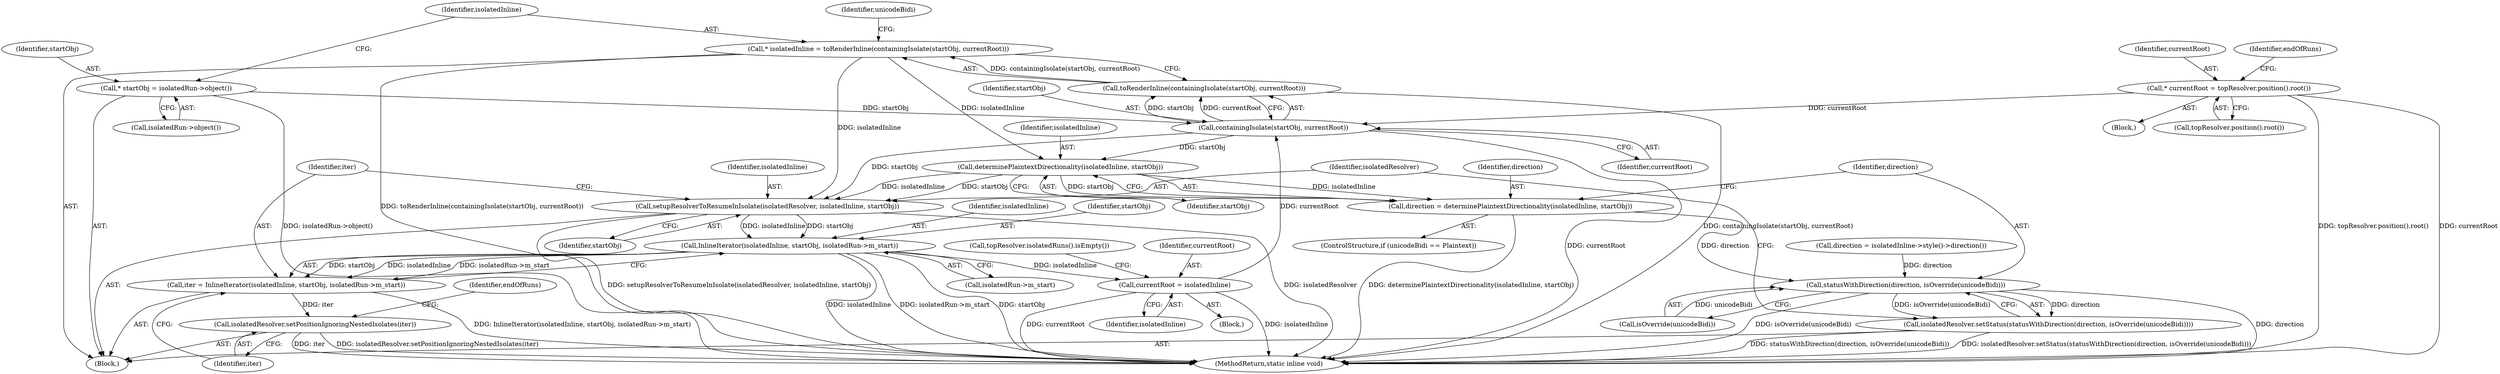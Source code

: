 digraph "1_Chrome_248a92c21c20c14b5983680c50e1d8b73fc79a2f@pointer" {
"1000139" [label="(Call,* isolatedInline = toRenderInline(containingIsolate(startObj, currentRoot)))"];
"1000141" [label="(Call,toRenderInline(containingIsolate(startObj, currentRoot)))"];
"1000142" [label="(Call,containingIsolate(startObj, currentRoot))"];
"1000135" [label="(Call,* startObj = isolatedRun->object())"];
"1000212" [label="(Call,currentRoot = isolatedInline)"];
"1000188" [label="(Call,InlineIterator(isolatedInline, startObj, isolatedRun->m_start))"];
"1000181" [label="(Call,setupResolverToResumeInIsolate(isolatedResolver, isolatedInline, startObj))"];
"1000139" [label="(Call,* isolatedInline = toRenderInline(containingIsolate(startObj, currentRoot)))"];
"1000160" [label="(Call,determinePlaintextDirectionality(isolatedInline, startObj))"];
"1000118" [label="(Call,* currentRoot = topResolver.position().root())"];
"1000158" [label="(Call,direction = determinePlaintextDirectionality(isolatedInline, startObj))"];
"1000177" [label="(Call,statusWithDirection(direction, isOverride(unicodeBidi)))"];
"1000176" [label="(Call,isolatedResolver.setStatus(statusWithDirection(direction, isOverride(unicodeBidi))))"];
"1000186" [label="(Call,iter = InlineIterator(isolatedInline, startObj, isolatedRun->m_start))"];
"1000194" [label="(Call,isolatedResolver.setPositionIgnoringNestedIsolates(iter))"];
"1000214" [label="(Identifier,isolatedInline)"];
"1000142" [label="(Call,containingIsolate(startObj, currentRoot))"];
"1000118" [label="(Call,* currentRoot = topResolver.position().root())"];
"1000183" [label="(Identifier,isolatedInline)"];
"1000213" [label="(Identifier,currentRoot)"];
"1000139" [label="(Call,* isolatedInline = toRenderInline(containingIsolate(startObj, currentRoot)))"];
"1000158" [label="(Call,direction = determinePlaintextDirectionality(isolatedInline, startObj))"];
"1000161" [label="(Identifier,isolatedInline)"];
"1000119" [label="(Identifier,currentRoot)"];
"1000160" [label="(Call,determinePlaintextDirectionality(isolatedInline, startObj))"];
"1000208" [label="(Block,)"];
"1000106" [label="(Block,)"];
"1000212" [label="(Call,currentRoot = isolatedInline)"];
"1000159" [label="(Identifier,direction)"];
"1000162" [label="(Identifier,startObj)"];
"1000120" [label="(Call,topResolver.position().root())"];
"1000143" [label="(Identifier,startObj)"];
"1000122" [label="(Identifier,endOfRuns)"];
"1000140" [label="(Identifier,isolatedInline)"];
"1000173" [label="(Call,direction = isolatedInline->style()->direction())"];
"1000144" [label="(Identifier,currentRoot)"];
"1000189" [label="(Identifier,isolatedInline)"];
"1000186" [label="(Call,iter = InlineIterator(isolatedInline, startObj, isolatedRun->m_start))"];
"1000141" [label="(Call,toRenderInline(containingIsolate(startObj, currentRoot)))"];
"1000176" [label="(Call,isolatedResolver.setStatus(statusWithDirection(direction, isOverride(unicodeBidi))))"];
"1000215" [label="(MethodReturn,static inline void)"];
"1000181" [label="(Call,setupResolverToResumeInIsolate(isolatedResolver, isolatedInline, startObj))"];
"1000135" [label="(Call,* startObj = isolatedRun->object())"];
"1000128" [label="(Block,)"];
"1000136" [label="(Identifier,startObj)"];
"1000187" [label="(Identifier,iter)"];
"1000188" [label="(Call,InlineIterator(isolatedInline, startObj, isolatedRun->m_start))"];
"1000191" [label="(Call,isolatedRun->m_start)"];
"1000184" [label="(Identifier,startObj)"];
"1000190" [label="(Identifier,startObj)"];
"1000178" [label="(Identifier,direction)"];
"1000177" [label="(Call,statusWithDirection(direction, isOverride(unicodeBidi)))"];
"1000127" [label="(Call,topResolver.isolatedRuns().isEmpty())"];
"1000182" [label="(Identifier,isolatedResolver)"];
"1000179" [label="(Call,isOverride(unicodeBidi))"];
"1000137" [label="(Call,isolatedRun->object())"];
"1000195" [label="(Identifier,iter)"];
"1000197" [label="(Identifier,endOfRuns)"];
"1000148" [label="(Identifier,unicodeBidi)"];
"1000154" [label="(ControlStructure,if (unicodeBidi == Plaintext))"];
"1000194" [label="(Call,isolatedResolver.setPositionIgnoringNestedIsolates(iter))"];
"1000139" -> "1000128"  [label="AST: "];
"1000139" -> "1000141"  [label="CFG: "];
"1000140" -> "1000139"  [label="AST: "];
"1000141" -> "1000139"  [label="AST: "];
"1000148" -> "1000139"  [label="CFG: "];
"1000139" -> "1000215"  [label="DDG: toRenderInline(containingIsolate(startObj, currentRoot))"];
"1000141" -> "1000139"  [label="DDG: containingIsolate(startObj, currentRoot)"];
"1000139" -> "1000160"  [label="DDG: isolatedInline"];
"1000139" -> "1000181"  [label="DDG: isolatedInline"];
"1000141" -> "1000142"  [label="CFG: "];
"1000142" -> "1000141"  [label="AST: "];
"1000141" -> "1000215"  [label="DDG: containingIsolate(startObj, currentRoot)"];
"1000142" -> "1000141"  [label="DDG: startObj"];
"1000142" -> "1000141"  [label="DDG: currentRoot"];
"1000142" -> "1000144"  [label="CFG: "];
"1000143" -> "1000142"  [label="AST: "];
"1000144" -> "1000142"  [label="AST: "];
"1000142" -> "1000215"  [label="DDG: currentRoot"];
"1000135" -> "1000142"  [label="DDG: startObj"];
"1000212" -> "1000142"  [label="DDG: currentRoot"];
"1000118" -> "1000142"  [label="DDG: currentRoot"];
"1000142" -> "1000160"  [label="DDG: startObj"];
"1000142" -> "1000181"  [label="DDG: startObj"];
"1000135" -> "1000128"  [label="AST: "];
"1000135" -> "1000137"  [label="CFG: "];
"1000136" -> "1000135"  [label="AST: "];
"1000137" -> "1000135"  [label="AST: "];
"1000140" -> "1000135"  [label="CFG: "];
"1000135" -> "1000215"  [label="DDG: isolatedRun->object()"];
"1000212" -> "1000208"  [label="AST: "];
"1000212" -> "1000214"  [label="CFG: "];
"1000213" -> "1000212"  [label="AST: "];
"1000214" -> "1000212"  [label="AST: "];
"1000127" -> "1000212"  [label="CFG: "];
"1000212" -> "1000215"  [label="DDG: isolatedInline"];
"1000212" -> "1000215"  [label="DDG: currentRoot"];
"1000188" -> "1000212"  [label="DDG: isolatedInline"];
"1000188" -> "1000186"  [label="AST: "];
"1000188" -> "1000191"  [label="CFG: "];
"1000189" -> "1000188"  [label="AST: "];
"1000190" -> "1000188"  [label="AST: "];
"1000191" -> "1000188"  [label="AST: "];
"1000186" -> "1000188"  [label="CFG: "];
"1000188" -> "1000215"  [label="DDG: startObj"];
"1000188" -> "1000215"  [label="DDG: isolatedInline"];
"1000188" -> "1000215"  [label="DDG: isolatedRun->m_start"];
"1000188" -> "1000186"  [label="DDG: isolatedInline"];
"1000188" -> "1000186"  [label="DDG: startObj"];
"1000188" -> "1000186"  [label="DDG: isolatedRun->m_start"];
"1000181" -> "1000188"  [label="DDG: isolatedInline"];
"1000181" -> "1000188"  [label="DDG: startObj"];
"1000181" -> "1000128"  [label="AST: "];
"1000181" -> "1000184"  [label="CFG: "];
"1000182" -> "1000181"  [label="AST: "];
"1000183" -> "1000181"  [label="AST: "];
"1000184" -> "1000181"  [label="AST: "];
"1000187" -> "1000181"  [label="CFG: "];
"1000181" -> "1000215"  [label="DDG: setupResolverToResumeInIsolate(isolatedResolver, isolatedInline, startObj)"];
"1000181" -> "1000215"  [label="DDG: isolatedResolver"];
"1000160" -> "1000181"  [label="DDG: isolatedInline"];
"1000160" -> "1000181"  [label="DDG: startObj"];
"1000160" -> "1000158"  [label="AST: "];
"1000160" -> "1000162"  [label="CFG: "];
"1000161" -> "1000160"  [label="AST: "];
"1000162" -> "1000160"  [label="AST: "];
"1000158" -> "1000160"  [label="CFG: "];
"1000160" -> "1000158"  [label="DDG: isolatedInline"];
"1000160" -> "1000158"  [label="DDG: startObj"];
"1000118" -> "1000106"  [label="AST: "];
"1000118" -> "1000120"  [label="CFG: "];
"1000119" -> "1000118"  [label="AST: "];
"1000120" -> "1000118"  [label="AST: "];
"1000122" -> "1000118"  [label="CFG: "];
"1000118" -> "1000215"  [label="DDG: currentRoot"];
"1000118" -> "1000215"  [label="DDG: topResolver.position().root()"];
"1000158" -> "1000154"  [label="AST: "];
"1000159" -> "1000158"  [label="AST: "];
"1000178" -> "1000158"  [label="CFG: "];
"1000158" -> "1000215"  [label="DDG: determinePlaintextDirectionality(isolatedInline, startObj)"];
"1000158" -> "1000177"  [label="DDG: direction"];
"1000177" -> "1000176"  [label="AST: "];
"1000177" -> "1000179"  [label="CFG: "];
"1000178" -> "1000177"  [label="AST: "];
"1000179" -> "1000177"  [label="AST: "];
"1000176" -> "1000177"  [label="CFG: "];
"1000177" -> "1000215"  [label="DDG: direction"];
"1000177" -> "1000215"  [label="DDG: isOverride(unicodeBidi)"];
"1000177" -> "1000176"  [label="DDG: direction"];
"1000177" -> "1000176"  [label="DDG: isOverride(unicodeBidi)"];
"1000173" -> "1000177"  [label="DDG: direction"];
"1000179" -> "1000177"  [label="DDG: unicodeBidi"];
"1000176" -> "1000128"  [label="AST: "];
"1000182" -> "1000176"  [label="CFG: "];
"1000176" -> "1000215"  [label="DDG: isolatedResolver.setStatus(statusWithDirection(direction, isOverride(unicodeBidi)))"];
"1000176" -> "1000215"  [label="DDG: statusWithDirection(direction, isOverride(unicodeBidi))"];
"1000186" -> "1000128"  [label="AST: "];
"1000187" -> "1000186"  [label="AST: "];
"1000195" -> "1000186"  [label="CFG: "];
"1000186" -> "1000215"  [label="DDG: InlineIterator(isolatedInline, startObj, isolatedRun->m_start)"];
"1000186" -> "1000194"  [label="DDG: iter"];
"1000194" -> "1000128"  [label="AST: "];
"1000194" -> "1000195"  [label="CFG: "];
"1000195" -> "1000194"  [label="AST: "];
"1000197" -> "1000194"  [label="CFG: "];
"1000194" -> "1000215"  [label="DDG: isolatedResolver.setPositionIgnoringNestedIsolates(iter)"];
"1000194" -> "1000215"  [label="DDG: iter"];
}

